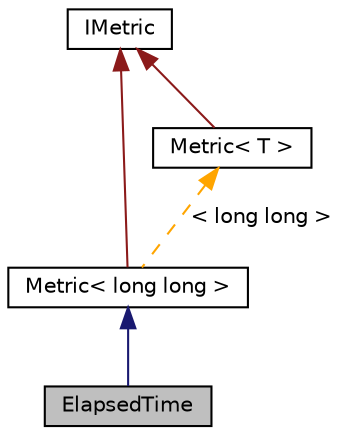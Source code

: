 digraph "ElapsedTime"
{
 // INTERACTIVE_SVG=YES
 // LATEX_PDF_SIZE
  edge [fontname="Helvetica",fontsize="10",labelfontname="Helvetica",labelfontsize="10"];
  node [fontname="Helvetica",fontsize="10",shape=record];
  Node1 [label="ElapsedTime",height=0.2,width=0.4,color="black", fillcolor="grey75", style="filled", fontcolor="black",tooltip=" "];
  Node2 -> Node1 [dir="back",color="midnightblue",fontsize="10",style="solid",fontname="Helvetica"];
  Node2 [label="Metric\< long long \>",height=0.2,width=0.4,color="black", fillcolor="white", style="filled",URL="$class_metric.html",tooltip=" "];
  Node3 -> Node2 [dir="back",color="firebrick4",fontsize="10",style="solid",fontname="Helvetica"];
  Node3 [label="IMetric",height=0.2,width=0.4,color="black", fillcolor="white", style="filled",URL="$class_i_metric.html",tooltip=" "];
  Node4 -> Node2 [dir="back",color="orange",fontsize="10",style="dashed",label=" \< long long \>" ,fontname="Helvetica"];
  Node4 [label="Metric\< T \>",height=0.2,width=0.4,color="black", fillcolor="white", style="filled",URL="$class_metric.html",tooltip=" "];
  Node3 -> Node4 [dir="back",color="firebrick4",fontsize="10",style="solid",fontname="Helvetica"];
}
